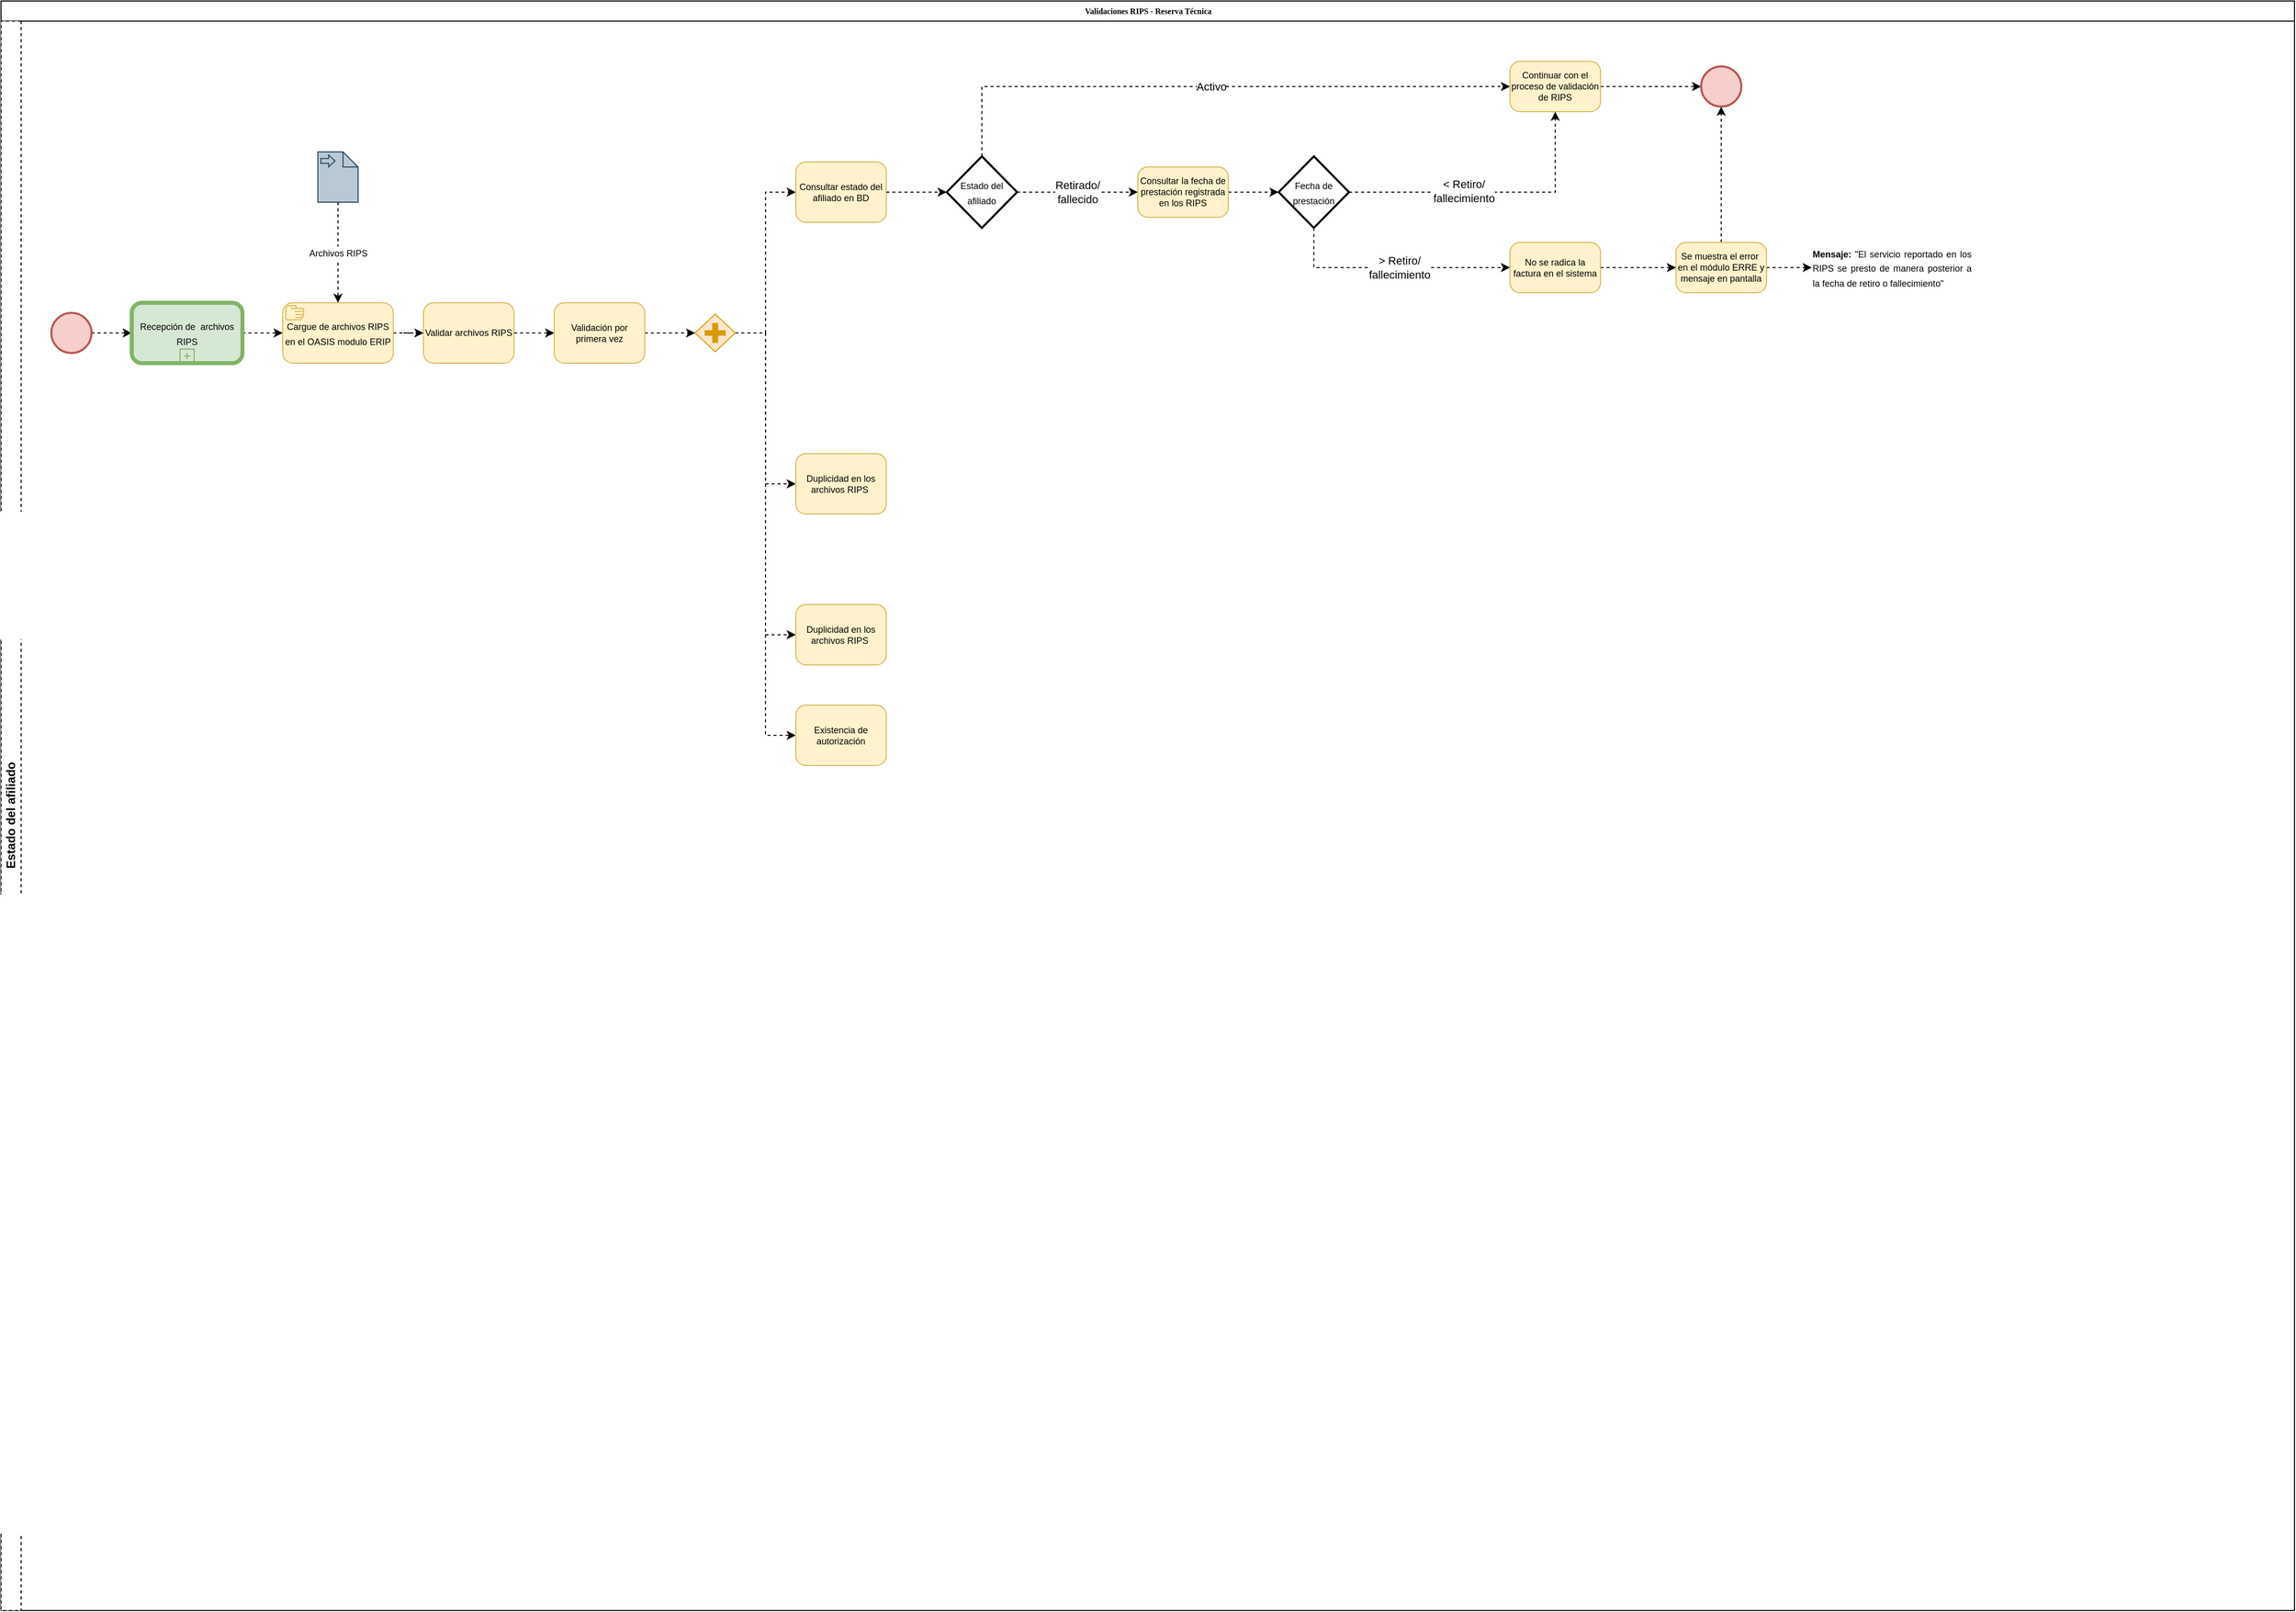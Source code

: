 <mxfile version="21.0.6" type="github">
  <diagram name="Page-1" id="c7488fd3-1785-93aa-aadb-54a6760d102a">
    <mxGraphModel dx="1617" dy="796" grid="1" gridSize="10" guides="1" tooltips="1" connect="1" arrows="1" fold="1" page="1" pageScale="1" pageWidth="2336" pageHeight="1654" background="none" math="0" shadow="0">
      <root>
        <mxCell id="0" />
        <mxCell id="1" parent="0" />
        <mxCell id="2b4e8129b02d487f-1" value="Validaciones RIPS - Reserva Técnica" style="swimlane;html=1;childLayout=stackLayout;horizontal=1;startSize=20;horizontalStack=0;rounded=0;shadow=0;labelBackgroundColor=none;strokeWidth=1;fontFamily=Verdana;fontSize=8;align=center;" parent="1" vertex="1">
          <mxGeometry x="30" y="40" width="2280" height="1600" as="geometry" />
        </mxCell>
        <mxCell id="2b4e8129b02d487f-2" value="Estado del afiliado" style="swimlane;html=1;startSize=20;horizontal=0;dashed=1;" parent="2b4e8129b02d487f-1" vertex="1">
          <mxGeometry y="20" width="2280" height="1580" as="geometry" />
        </mxCell>
        <mxCell id="vUZzg_QwLZEA6atEJ-6O-3" style="edgeStyle=orthogonalEdgeStyle;rounded=0;orthogonalLoop=1;jettySize=auto;html=1;dashed=1;entryX=0;entryY=0.5;entryDx=0;entryDy=0;entryPerimeter=0;" parent="2b4e8129b02d487f-2" source="vUZzg_QwLZEA6atEJ-6O-2" edge="1" target="q4aeZ8HjHM6SwuqYir7_-1">
          <mxGeometry relative="1" as="geometry">
            <mxPoint x="140" y="310" as="targetPoint" />
          </mxGeometry>
        </mxCell>
        <mxCell id="vUZzg_QwLZEA6atEJ-6O-2" value="" style="strokeWidth=2;html=1;shape=mxgraph.flowchart.start_2;whiteSpace=wrap;fillColor=#f8cecc;strokeColor=#b85450;" parent="2b4e8129b02d487f-2" vertex="1">
          <mxGeometry x="50" y="290" width="40" height="40" as="geometry" />
        </mxCell>
        <mxCell id="q4aeZ8HjHM6SwuqYir7_-8" style="edgeStyle=orthogonalEdgeStyle;rounded=0;orthogonalLoop=1;jettySize=auto;html=1;dashed=1;" edge="1" parent="2b4e8129b02d487f-2" source="q4aeZ8HjHM6SwuqYir7_-1" target="q4aeZ8HjHM6SwuqYir7_-11">
          <mxGeometry relative="1" as="geometry">
            <mxPoint x="280" y="310" as="targetPoint" />
          </mxGeometry>
        </mxCell>
        <UserObject label="&lt;font style=&quot;font-size: 9px;&quot;&gt;Recepción de&amp;nbsp; archivos RIPS&lt;/font&gt;" link="https://app.diagrams.net/#Hkevinjporto%2FDiagramas-de-procesos%2Fmain%2FDiagrama_recepci%C3%B3n_RIPS" id="q4aeZ8HjHM6SwuqYir7_-1">
          <mxCell style="points=[[0.25,0,0],[0.5,0,0],[0.75,0,0],[1,0.25,0],[1,0.5,0],[1,0.75,0],[0.75,1,0],[0.5,1,0],[0.25,1,0],[0,0.75,0],[0,0.5,0],[0,0.25,0]];shape=mxgraph.bpmn.task;whiteSpace=wrap;rectStyle=rounded;size=10;html=1;bpmnShapeType=call;isLoopSub=1;fillColor=#d5e8d4;strokeColor=#82b366;" vertex="1" parent="2b4e8129b02d487f-2">
            <mxGeometry x="130" y="280" width="110" height="60" as="geometry" />
          </mxCell>
        </UserObject>
        <mxCell id="q4aeZ8HjHM6SwuqYir7_-10" value="Validar archivos RIPS" style="points=[[0.25,0,0],[0.5,0,0],[0.75,0,0],[1,0.25,0],[1,0.5,0],[1,0.75,0],[0.75,1,0],[0.5,1,0],[0.25,1,0],[0,0.75,0],[0,0.5,0],[0,0.25,0]];shape=mxgraph.bpmn.task;whiteSpace=wrap;rectStyle=rounded;size=10;html=1;taskMarker=abstract;fontSize=9;fillColor=#fff2cc;strokeColor=#d6b656;" vertex="1" parent="2b4e8129b02d487f-2">
          <mxGeometry x="420" y="280" width="90" height="60" as="geometry" />
        </mxCell>
        <mxCell id="q4aeZ8HjHM6SwuqYir7_-14" style="edgeStyle=orthogonalEdgeStyle;rounded=0;orthogonalLoop=1;jettySize=auto;html=1;entryX=0;entryY=0.5;entryDx=0;entryDy=0;entryPerimeter=0;dashed=1;" edge="1" parent="2b4e8129b02d487f-2" source="q4aeZ8HjHM6SwuqYir7_-11" target="q4aeZ8HjHM6SwuqYir7_-10">
          <mxGeometry relative="1" as="geometry" />
        </mxCell>
        <mxCell id="q4aeZ8HjHM6SwuqYir7_-11" value="&lt;font style=&quot;font-size: 9px;&quot;&gt;Cargue de archivos RIPS en el OASIS modulo ERIP&lt;/font&gt;" style="points=[[0.25,0,0],[0.5,0,0],[0.75,0,0],[1,0.25,0],[1,0.5,0],[1,0.75,0],[0.75,1,0],[0.5,1,0],[0.25,1,0],[0,0.75,0],[0,0.5,0],[0,0.25,0]];shape=mxgraph.bpmn.task;whiteSpace=wrap;rectStyle=rounded;size=10;html=1;container=1;expand=0;collapsible=0;taskMarker=manual;fillColor=#fff2cc;strokeColor=#d6b656;" vertex="1" parent="2b4e8129b02d487f-2">
          <mxGeometry x="280" y="280" width="110" height="60" as="geometry" />
        </mxCell>
        <mxCell id="q4aeZ8HjHM6SwuqYir7_-13" value="&lt;font style=&quot;font-size: 9px;&quot;&gt;Archivos RIPS&lt;/font&gt;" style="edgeStyle=orthogonalEdgeStyle;rounded=0;orthogonalLoop=1;jettySize=auto;html=1;dashed=1;" edge="1" parent="2b4e8129b02d487f-2" source="q4aeZ8HjHM6SwuqYir7_-12" target="q4aeZ8HjHM6SwuqYir7_-11">
          <mxGeometry relative="1" as="geometry" />
        </mxCell>
        <mxCell id="q4aeZ8HjHM6SwuqYir7_-12" value="" style="shape=mxgraph.bpmn.data;labelPosition=center;verticalLabelPosition=bottom;align=center;verticalAlign=top;whiteSpace=wrap;size=15;html=1;bpmnTransferType=input;fontSize=9;fillColor=#bac8d3;strokeColor=#23445d;" vertex="1" parent="2b4e8129b02d487f-2">
          <mxGeometry x="315" y="130" width="40" height="50" as="geometry" />
        </mxCell>
        <mxCell id="q4aeZ8HjHM6SwuqYir7_-17" style="edgeStyle=orthogonalEdgeStyle;rounded=0;orthogonalLoop=1;jettySize=auto;html=1;dashed=1;entryX=0;entryY=0.5;entryDx=0;entryDy=0;entryPerimeter=0;exitX=1;exitY=0.5;exitDx=0;exitDy=0;exitPerimeter=0;" edge="1" parent="2b4e8129b02d487f-2" source="q4aeZ8HjHM6SwuqYir7_-16" target="q4aeZ8HjHM6SwuqYir7_-18">
          <mxGeometry relative="1" as="geometry">
            <mxPoint x="820.11" y="300" as="targetPoint" />
            <mxPoint x="750.003" y="300.1" as="sourcePoint" />
          </mxGeometry>
        </mxCell>
        <mxCell id="q4aeZ8HjHM6SwuqYir7_-37" style="edgeStyle=orthogonalEdgeStyle;rounded=0;orthogonalLoop=1;jettySize=auto;html=1;entryX=0;entryY=0.5;entryDx=0;entryDy=0;entryPerimeter=0;dashed=1;exitX=1;exitY=0.5;exitDx=0;exitDy=0;exitPerimeter=0;" edge="1" parent="2b4e8129b02d487f-2" source="q4aeZ8HjHM6SwuqYir7_-16" target="q4aeZ8HjHM6SwuqYir7_-36">
          <mxGeometry relative="1" as="geometry">
            <mxPoint x="750.003" y="300.1" as="sourcePoint" />
          </mxGeometry>
        </mxCell>
        <mxCell id="q4aeZ8HjHM6SwuqYir7_-39" style="edgeStyle=orthogonalEdgeStyle;rounded=0;orthogonalLoop=1;jettySize=auto;html=1;entryX=0;entryY=0.5;entryDx=0;entryDy=0;entryPerimeter=0;dashed=1;exitX=1;exitY=0.5;exitDx=0;exitDy=0;exitPerimeter=0;" edge="1" parent="2b4e8129b02d487f-2" source="q4aeZ8HjHM6SwuqYir7_-16" target="q4aeZ8HjHM6SwuqYir7_-38">
          <mxGeometry relative="1" as="geometry">
            <mxPoint x="750.003" y="300.1" as="sourcePoint" />
            <Array as="points">
              <mxPoint x="760" y="310" />
              <mxPoint x="760" y="710" />
            </Array>
          </mxGeometry>
        </mxCell>
        <mxCell id="q4aeZ8HjHM6SwuqYir7_-41" style="edgeStyle=orthogonalEdgeStyle;rounded=0;orthogonalLoop=1;jettySize=auto;html=1;entryX=0;entryY=0.5;entryDx=0;entryDy=0;entryPerimeter=0;dashed=1;exitX=1;exitY=0.5;exitDx=0;exitDy=0;exitPerimeter=0;" edge="1" parent="2b4e8129b02d487f-2" source="q4aeZ8HjHM6SwuqYir7_-16" target="q4aeZ8HjHM6SwuqYir7_-40">
          <mxGeometry relative="1" as="geometry">
            <mxPoint x="750.003" y="300.1" as="sourcePoint" />
          </mxGeometry>
        </mxCell>
        <mxCell id="q4aeZ8HjHM6SwuqYir7_-16" value="" style="points=[[0.25,0.25,0],[0.5,0,0],[0.75,0.25,0],[1,0.5,0],[0.75,0.75,0],[0.5,1,0],[0.25,0.75,0],[0,0.5,0]];shape=mxgraph.bpmn.gateway2;html=1;verticalLabelPosition=bottom;labelBackgroundColor=#ffffff;verticalAlign=top;align=center;perimeter=rhombusPerimeter;outlineConnect=0;outline=none;symbol=none;gwType=parallel;fillColor=#ffe6cc;strokeColor=#d79b00;" vertex="1" parent="2b4e8129b02d487f-2">
          <mxGeometry x="690" y="291.25" width="40" height="37.5" as="geometry" />
        </mxCell>
        <mxCell id="q4aeZ8HjHM6SwuqYir7_-15" style="edgeStyle=orthogonalEdgeStyle;rounded=0;orthogonalLoop=1;jettySize=auto;html=1;dashed=1;entryX=0;entryY=0.5;entryDx=0;entryDy=0;entryPerimeter=0;" edge="1" parent="2b4e8129b02d487f-2" source="q4aeZ8HjHM6SwuqYir7_-10" target="q4aeZ8HjHM6SwuqYir7_-64">
          <mxGeometry relative="1" as="geometry">
            <mxPoint x="560" y="310" as="targetPoint" />
            <Array as="points" />
          </mxGeometry>
        </mxCell>
        <mxCell id="q4aeZ8HjHM6SwuqYir7_-18" value="Duplicidad en los archivos RIPS&amp;nbsp;" style="points=[[0.25,0,0],[0.5,0,0],[0.75,0,0],[1,0.25,0],[1,0.5,0],[1,0.75,0],[0.75,1,0],[0.5,1,0],[0.25,1,0],[0,0.75,0],[0,0.5,0],[0,0.25,0]];shape=mxgraph.bpmn.task;whiteSpace=wrap;rectStyle=rounded;size=10;html=1;taskMarker=abstract;fontSize=9;fillColor=#fff2cc;strokeColor=#d6b656;" vertex="1" parent="2b4e8129b02d487f-2">
          <mxGeometry x="790.11" y="430" width="90" height="60" as="geometry" />
        </mxCell>
        <mxCell id="q4aeZ8HjHM6SwuqYir7_-36" value="Consultar estado del afiliado en BD" style="points=[[0.25,0,0],[0.5,0,0],[0.75,0,0],[1,0.25,0],[1,0.5,0],[1,0.75,0],[0.75,1,0],[0.5,1,0],[0.25,1,0],[0,0.75,0],[0,0.5,0],[0,0.25,0]];shape=mxgraph.bpmn.task;whiteSpace=wrap;rectStyle=rounded;size=10;html=1;taskMarker=abstract;fontSize=9;fillColor=#fff2cc;strokeColor=#d6b656;" vertex="1" parent="2b4e8129b02d487f-2">
          <mxGeometry x="790.11" y="140" width="90" height="60" as="geometry" />
        </mxCell>
        <mxCell id="q4aeZ8HjHM6SwuqYir7_-38" value="Existencia de autorización" style="points=[[0.25,0,0],[0.5,0,0],[0.75,0,0],[1,0.25,0],[1,0.5,0],[1,0.75,0],[0.75,1,0],[0.5,1,0],[0.25,1,0],[0,0.75,0],[0,0.5,0],[0,0.25,0]];shape=mxgraph.bpmn.task;whiteSpace=wrap;rectStyle=rounded;size=10;html=1;taskMarker=abstract;fontSize=9;fillColor=#fff2cc;strokeColor=#d6b656;" vertex="1" parent="2b4e8129b02d487f-2">
          <mxGeometry x="790.11" y="680" width="90" height="60" as="geometry" />
        </mxCell>
        <mxCell id="q4aeZ8HjHM6SwuqYir7_-40" value="Duplicidad en los archivos RIPS&amp;nbsp;" style="points=[[0.25,0,0],[0.5,0,0],[0.75,0,0],[1,0.25,0],[1,0.5,0],[1,0.75,0],[0.75,1,0],[0.5,1,0],[0.25,1,0],[0,0.75,0],[0,0.5,0],[0,0.25,0]];shape=mxgraph.bpmn.task;whiteSpace=wrap;rectStyle=rounded;size=10;html=1;taskMarker=abstract;fontSize=9;fillColor=#fff2cc;strokeColor=#d6b656;" vertex="1" parent="2b4e8129b02d487f-2">
          <mxGeometry x="790.11" y="580" width="90" height="60" as="geometry" />
        </mxCell>
        <mxCell id="q4aeZ8HjHM6SwuqYir7_-44" value="Retirado/&lt;br&gt;fallecido" style="edgeStyle=orthogonalEdgeStyle;rounded=0;orthogonalLoop=1;jettySize=auto;html=1;entryX=0;entryY=0.5;entryDx=0;entryDy=0;entryPerimeter=0;dashed=1;" edge="1" parent="2b4e8129b02d487f-2" source="q4aeZ8HjHM6SwuqYir7_-43" target="q4aeZ8HjHM6SwuqYir7_-46">
          <mxGeometry relative="1" as="geometry">
            <mxPoint x="1160.11" y="170" as="targetPoint" />
          </mxGeometry>
        </mxCell>
        <mxCell id="q4aeZ8HjHM6SwuqYir7_-45" value="Activo" style="edgeStyle=orthogonalEdgeStyle;rounded=0;orthogonalLoop=1;jettySize=auto;html=1;dashed=1;entryX=0;entryY=0.5;entryDx=0;entryDy=0;entryPerimeter=0;" edge="1" parent="2b4e8129b02d487f-2" source="q4aeZ8HjHM6SwuqYir7_-43" target="q4aeZ8HjHM6SwuqYir7_-47">
          <mxGeometry relative="1" as="geometry">
            <mxPoint x="975.11" y="290" as="targetPoint" />
            <Array as="points">
              <mxPoint x="975.11" y="65" />
            </Array>
          </mxGeometry>
        </mxCell>
        <mxCell id="q4aeZ8HjHM6SwuqYir7_-43" value="&lt;font style=&quot;font-size: 9px;&quot;&gt;Estado del afiliado&lt;/font&gt;" style="strokeWidth=2;html=1;shape=mxgraph.flowchart.decision;whiteSpace=wrap;" vertex="1" parent="2b4e8129b02d487f-2">
          <mxGeometry x="940.11" y="134.38" width="70" height="71.25" as="geometry" />
        </mxCell>
        <mxCell id="q4aeZ8HjHM6SwuqYir7_-42" style="edgeStyle=orthogonalEdgeStyle;rounded=0;orthogonalLoop=1;jettySize=auto;html=1;dashed=1;" edge="1" parent="2b4e8129b02d487f-2" source="q4aeZ8HjHM6SwuqYir7_-36" target="q4aeZ8HjHM6SwuqYir7_-43">
          <mxGeometry relative="1" as="geometry">
            <mxPoint x="940.11" y="170" as="targetPoint" />
          </mxGeometry>
        </mxCell>
        <mxCell id="q4aeZ8HjHM6SwuqYir7_-51" style="edgeStyle=orthogonalEdgeStyle;rounded=0;orthogonalLoop=1;jettySize=auto;html=1;dashed=1;entryX=0;entryY=0.5;entryDx=0;entryDy=0;entryPerimeter=0;" edge="1" parent="2b4e8129b02d487f-2" source="q4aeZ8HjHM6SwuqYir7_-46" target="q4aeZ8HjHM6SwuqYir7_-52">
          <mxGeometry relative="1" as="geometry">
            <mxPoint x="1300.11" y="170.01" as="targetPoint" />
          </mxGeometry>
        </mxCell>
        <mxCell id="q4aeZ8HjHM6SwuqYir7_-46" value="Consultar la fecha de prestación registrada en los RIPS" style="points=[[0.25,0,0],[0.5,0,0],[0.75,0,0],[1,0.25,0],[1,0.5,0],[1,0.75,0],[0.75,1,0],[0.5,1,0],[0.25,1,0],[0,0.75,0],[0,0.5,0],[0,0.25,0]];shape=mxgraph.bpmn.task;whiteSpace=wrap;rectStyle=rounded;size=10;html=1;taskMarker=abstract;fontSize=9;fillColor=#fff2cc;strokeColor=#d6b656;" vertex="1" parent="2b4e8129b02d487f-2">
          <mxGeometry x="1130.11" y="145.01" width="90" height="50" as="geometry" />
        </mxCell>
        <mxCell id="q4aeZ8HjHM6SwuqYir7_-50" style="edgeStyle=orthogonalEdgeStyle;rounded=0;orthogonalLoop=1;jettySize=auto;html=1;dashed=1;" edge="1" parent="2b4e8129b02d487f-2" source="q4aeZ8HjHM6SwuqYir7_-47" target="q4aeZ8HjHM6SwuqYir7_-49">
          <mxGeometry relative="1" as="geometry" />
        </mxCell>
        <mxCell id="q4aeZ8HjHM6SwuqYir7_-47" value="Continuar con el proceso de validación de RIPS" style="points=[[0.25,0,0],[0.5,0,0],[0.75,0,0],[1,0.25,0],[1,0.5,0],[1,0.75,0],[0.75,1,0],[0.5,1,0],[0.25,1,0],[0,0.75,0],[0,0.5,0],[0,0.25,0]];shape=mxgraph.bpmn.task;whiteSpace=wrap;rectStyle=rounded;size=10;html=1;taskMarker=abstract;fontSize=9;fillColor=#fff2cc;strokeColor=#d6b656;" vertex="1" parent="2b4e8129b02d487f-2">
          <mxGeometry x="1500.11" y="40" width="90" height="50" as="geometry" />
        </mxCell>
        <mxCell id="q4aeZ8HjHM6SwuqYir7_-49" value="" style="strokeWidth=2;html=1;shape=mxgraph.flowchart.start_2;whiteSpace=wrap;fillColor=#f8cecc;strokeColor=#b85450;" vertex="1" parent="2b4e8129b02d487f-2">
          <mxGeometry x="1690.11" y="45" width="40" height="40" as="geometry" />
        </mxCell>
        <mxCell id="q4aeZ8HjHM6SwuqYir7_-53" style="edgeStyle=orthogonalEdgeStyle;rounded=0;orthogonalLoop=1;jettySize=auto;html=1;dashed=1;entryX=0.5;entryY=1;entryDx=0;entryDy=0;entryPerimeter=0;" edge="1" parent="2b4e8129b02d487f-2" source="q4aeZ8HjHM6SwuqYir7_-52" target="q4aeZ8HjHM6SwuqYir7_-47">
          <mxGeometry relative="1" as="geometry">
            <mxPoint x="1490.11" y="170.01" as="targetPoint" />
          </mxGeometry>
        </mxCell>
        <mxCell id="q4aeZ8HjHM6SwuqYir7_-55" value="&amp;lt; Retiro/&lt;br&gt;fallecimiento" style="edgeLabel;html=1;align=center;verticalAlign=middle;resizable=0;points=[];" vertex="1" connectable="0" parent="q4aeZ8HjHM6SwuqYir7_-53">
          <mxGeometry x="-0.201" y="1" relative="1" as="geometry">
            <mxPoint as="offset" />
          </mxGeometry>
        </mxCell>
        <mxCell id="q4aeZ8HjHM6SwuqYir7_-56" style="edgeStyle=orthogonalEdgeStyle;rounded=0;orthogonalLoop=1;jettySize=auto;html=1;dashed=1;entryX=0;entryY=0.5;entryDx=0;entryDy=0;entryPerimeter=0;" edge="1" parent="2b4e8129b02d487f-2" source="q4aeZ8HjHM6SwuqYir7_-52" target="q4aeZ8HjHM6SwuqYir7_-57">
          <mxGeometry relative="1" as="geometry">
            <mxPoint x="1560.11" y="300" as="targetPoint" />
            <Array as="points">
              <mxPoint x="1305.11" y="245" />
            </Array>
          </mxGeometry>
        </mxCell>
        <mxCell id="q4aeZ8HjHM6SwuqYir7_-63" value="&amp;gt; Retiro/&lt;br&gt;fallecimiento" style="edgeLabel;html=1;align=center;verticalAlign=middle;resizable=0;points=[];" vertex="1" connectable="0" parent="q4aeZ8HjHM6SwuqYir7_-56">
          <mxGeometry x="-0.375" y="-4" relative="1" as="geometry">
            <mxPoint x="51" y="-4" as="offset" />
          </mxGeometry>
        </mxCell>
        <mxCell id="q4aeZ8HjHM6SwuqYir7_-52" value="&lt;font style=&quot;font-size: 9px;&quot;&gt;Fecha de prestación&lt;/font&gt;" style="strokeWidth=2;html=1;shape=mxgraph.flowchart.decision;whiteSpace=wrap;" vertex="1" parent="2b4e8129b02d487f-2">
          <mxGeometry x="1270.11" y="134.38" width="70" height="71.25" as="geometry" />
        </mxCell>
        <mxCell id="q4aeZ8HjHM6SwuqYir7_-58" style="edgeStyle=orthogonalEdgeStyle;rounded=0;orthogonalLoop=1;jettySize=auto;html=1;dashed=1;entryX=0;entryY=0.5;entryDx=0;entryDy=0;entryPerimeter=0;" edge="1" parent="2b4e8129b02d487f-2" source="q4aeZ8HjHM6SwuqYir7_-57" target="q4aeZ8HjHM6SwuqYir7_-59">
          <mxGeometry relative="1" as="geometry">
            <mxPoint x="1660.11" y="245" as="targetPoint" />
          </mxGeometry>
        </mxCell>
        <mxCell id="q4aeZ8HjHM6SwuqYir7_-57" value="No se radica la factura en el sistema" style="points=[[0.25,0,0],[0.5,0,0],[0.75,0,0],[1,0.25,0],[1,0.5,0],[1,0.75,0],[0.75,1,0],[0.5,1,0],[0.25,1,0],[0,0.75,0],[0,0.5,0],[0,0.25,0]];shape=mxgraph.bpmn.task;whiteSpace=wrap;rectStyle=rounded;size=10;html=1;taskMarker=abstract;fontSize=9;fillColor=#fff2cc;strokeColor=#d6b656;" vertex="1" parent="2b4e8129b02d487f-2">
          <mxGeometry x="1500.11" y="220" width="90" height="50" as="geometry" />
        </mxCell>
        <mxCell id="q4aeZ8HjHM6SwuqYir7_-60" style="edgeStyle=orthogonalEdgeStyle;rounded=0;orthogonalLoop=1;jettySize=auto;html=1;entryX=0.5;entryY=1;entryDx=0;entryDy=0;entryPerimeter=0;dashed=1;" edge="1" parent="2b4e8129b02d487f-2" source="q4aeZ8HjHM6SwuqYir7_-59" target="q4aeZ8HjHM6SwuqYir7_-49">
          <mxGeometry relative="1" as="geometry" />
        </mxCell>
        <mxCell id="q4aeZ8HjHM6SwuqYir7_-61" style="edgeStyle=orthogonalEdgeStyle;rounded=0;orthogonalLoop=1;jettySize=auto;html=1;dashed=1;" edge="1" parent="2b4e8129b02d487f-2" source="q4aeZ8HjHM6SwuqYir7_-59">
          <mxGeometry relative="1" as="geometry">
            <mxPoint x="1800.11" y="245" as="targetPoint" />
          </mxGeometry>
        </mxCell>
        <mxCell id="q4aeZ8HjHM6SwuqYir7_-59" value="Se muestra el error&amp;nbsp; en el módulo ERRE y mensaje en pantalla" style="points=[[0.25,0,0],[0.5,0,0],[0.75,0,0],[1,0.25,0],[1,0.5,0],[1,0.75,0],[0.75,1,0],[0.5,1,0],[0.25,1,0],[0,0.75,0],[0,0.5,0],[0,0.25,0]];shape=mxgraph.bpmn.task;whiteSpace=wrap;rectStyle=rounded;size=10;html=1;taskMarker=abstract;fontSize=9;fillColor=#fff2cc;strokeColor=#d6b656;" vertex="1" parent="2b4e8129b02d487f-2">
          <mxGeometry x="1665.11" y="220" width="90" height="50" as="geometry" />
        </mxCell>
        <mxCell id="q4aeZ8HjHM6SwuqYir7_-62" value="&lt;div style=&quot;text-align: justify;&quot;&gt;&lt;b style=&quot;font-size: 9px; background-color: initial;&quot;&gt;Mensaje:&lt;/b&gt;&lt;span style=&quot;font-size: 9px; background-color: initial;&quot;&gt; &quot;El servicio reportado en los RIPS se presto de manera posterior a la fecha de retiro o fallecimiento&quot;&lt;/span&gt;&lt;/div&gt;" style="text;html=1;strokeColor=none;fillColor=none;align=center;verticalAlign=middle;whiteSpace=wrap;rounded=0;" vertex="1" parent="2b4e8129b02d487f-2">
          <mxGeometry x="1800.11" y="230" width="159.89" height="30" as="geometry" />
        </mxCell>
        <mxCell id="q4aeZ8HjHM6SwuqYir7_-66" style="edgeStyle=orthogonalEdgeStyle;rounded=0;orthogonalLoop=1;jettySize=auto;html=1;entryX=0;entryY=0.5;entryDx=0;entryDy=0;entryPerimeter=0;dashed=1;" edge="1" parent="2b4e8129b02d487f-2" source="q4aeZ8HjHM6SwuqYir7_-64" target="q4aeZ8HjHM6SwuqYir7_-16">
          <mxGeometry relative="1" as="geometry" />
        </mxCell>
        <mxCell id="q4aeZ8HjHM6SwuqYir7_-64" value="Validación por primera vez" style="points=[[0.25,0,0],[0.5,0,0],[0.75,0,0],[1,0.25,0],[1,0.5,0],[1,0.75,0],[0.75,1,0],[0.5,1,0],[0.25,1,0],[0,0.75,0],[0,0.5,0],[0,0.25,0]];shape=mxgraph.bpmn.task;whiteSpace=wrap;rectStyle=rounded;size=10;html=1;taskMarker=abstract;fontSize=9;fillColor=#fff2cc;strokeColor=#d6b656;" vertex="1" parent="2b4e8129b02d487f-2">
          <mxGeometry x="550" y="280" width="90" height="60" as="geometry" />
        </mxCell>
      </root>
    </mxGraphModel>
  </diagram>
</mxfile>
